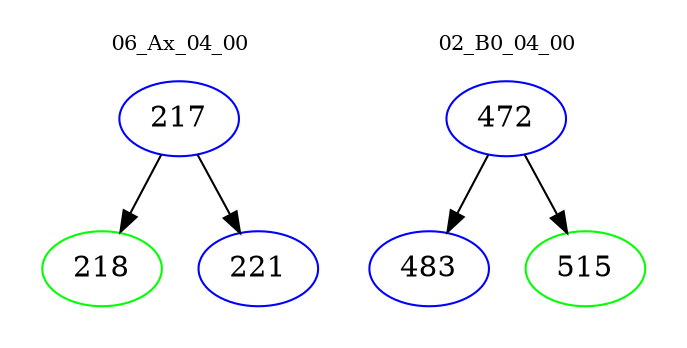 digraph{
subgraph cluster_0 {
color = white
label = "06_Ax_04_00";
fontsize=10;
T0_217 [label="217", color="blue"]
T0_217 -> T0_218 [color="black"]
T0_218 [label="218", color="green"]
T0_217 -> T0_221 [color="black"]
T0_221 [label="221", color="blue"]
}
subgraph cluster_1 {
color = white
label = "02_B0_04_00";
fontsize=10;
T1_472 [label="472", color="blue"]
T1_472 -> T1_483 [color="black"]
T1_483 [label="483", color="blue"]
T1_472 -> T1_515 [color="black"]
T1_515 [label="515", color="green"]
}
}
